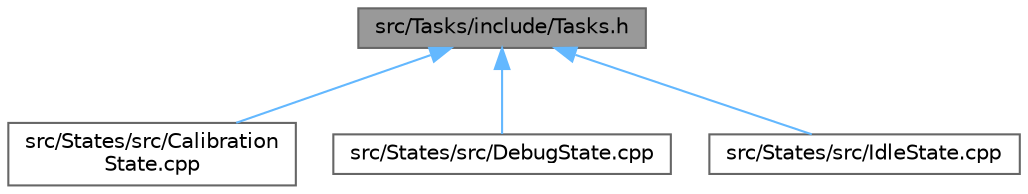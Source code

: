 digraph "src/Tasks/include/Tasks.h"
{
 // LATEX_PDF_SIZE
  bgcolor="transparent";
  edge [fontname=Helvetica,fontsize=10,labelfontname=Helvetica,labelfontsize=10];
  node [fontname=Helvetica,fontsize=10,shape=box,height=0.2,width=0.4];
  Node1 [id="Node000001",label="src/Tasks/include/Tasks.h",height=0.2,width=0.4,color="gray40", fillcolor="grey60", style="filled", fontcolor="black",tooltip=" "];
  Node1 -> Node2 [id="edge1_Node000001_Node000002",dir="back",color="steelblue1",style="solid",tooltip=" "];
  Node2 [id="Node000002",label="src/States/src/Calibration\lState.cpp",height=0.2,width=0.4,color="grey40", fillcolor="white", style="filled",URL="$_calibration_state_8cpp.html",tooltip=" "];
  Node1 -> Node3 [id="edge2_Node000001_Node000003",dir="back",color="steelblue1",style="solid",tooltip=" "];
  Node3 [id="Node000003",label="src/States/src/DebugState.cpp",height=0.2,width=0.4,color="grey40", fillcolor="white", style="filled",URL="$_debug_state_8cpp.html",tooltip=" "];
  Node1 -> Node4 [id="edge3_Node000001_Node000004",dir="back",color="steelblue1",style="solid",tooltip=" "];
  Node4 [id="Node000004",label="src/States/src/IdleState.cpp",height=0.2,width=0.4,color="grey40", fillcolor="white", style="filled",URL="$_idle_state_8cpp.html",tooltip=" "];
}
